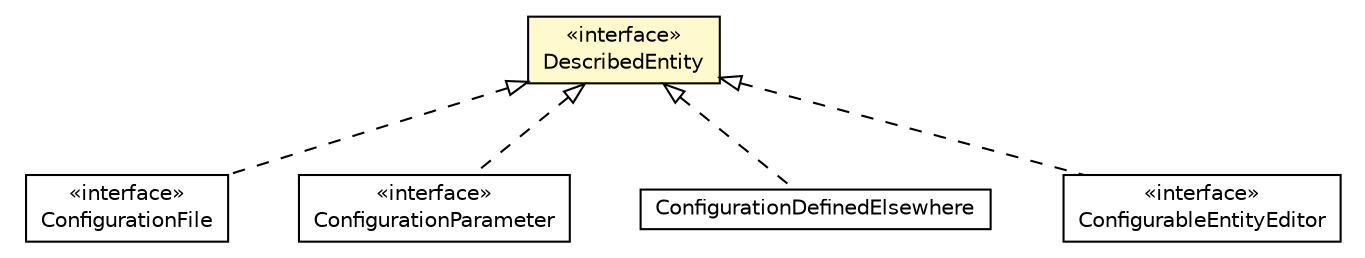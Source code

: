 #!/usr/local/bin/dot
#
# Class diagram 
# Generated by UMLGraph version R5_6-24-gf6e263 (http://www.umlgraph.org/)
#

digraph G {
	edge [fontname="Helvetica",fontsize=10,labelfontname="Helvetica",labelfontsize=10];
	node [fontname="Helvetica",fontsize=10,shape=plaintext];
	nodesep=0.25;
	ranksep=0.5;
	// org.universAAL.middleware.interfaces.configuration.configurationDefinitionTypes.ConfigurationFile
	c3324363 [label=<<table title="org.universAAL.middleware.interfaces.configuration.configurationDefinitionTypes.ConfigurationFile" border="0" cellborder="1" cellspacing="0" cellpadding="2" port="p" href="./ConfigurationFile.html">
		<tr><td><table border="0" cellspacing="0" cellpadding="1">
<tr><td align="center" balign="center"> &#171;interface&#187; </td></tr>
<tr><td align="center" balign="center"> ConfigurationFile </td></tr>
		</table></td></tr>
		</table>>, URL="./ConfigurationFile.html", fontname="Helvetica", fontcolor="black", fontsize=10.0];
	// org.universAAL.middleware.interfaces.configuration.configurationDefinitionTypes.DescribedEntity
	c3324364 [label=<<table title="org.universAAL.middleware.interfaces.configuration.configurationDefinitionTypes.DescribedEntity" border="0" cellborder="1" cellspacing="0" cellpadding="2" port="p" bgcolor="lemonChiffon" href="./DescribedEntity.html">
		<tr><td><table border="0" cellspacing="0" cellpadding="1">
<tr><td align="center" balign="center"> &#171;interface&#187; </td></tr>
<tr><td align="center" balign="center"> DescribedEntity </td></tr>
		</table></td></tr>
		</table>>, URL="./DescribedEntity.html", fontname="Helvetica", fontcolor="black", fontsize=10.0];
	// org.universAAL.middleware.interfaces.configuration.configurationDefinitionTypes.ConfigurationParameter
	c3324365 [label=<<table title="org.universAAL.middleware.interfaces.configuration.configurationDefinitionTypes.ConfigurationParameter" border="0" cellborder="1" cellspacing="0" cellpadding="2" port="p" href="./ConfigurationParameter.html">
		<tr><td><table border="0" cellspacing="0" cellpadding="1">
<tr><td align="center" balign="center"> &#171;interface&#187; </td></tr>
<tr><td align="center" balign="center"> ConfigurationParameter </td></tr>
		</table></td></tr>
		</table>>, URL="./ConfigurationParameter.html", fontname="Helvetica", fontcolor="black", fontsize=10.0];
	// org.universAAL.middleware.interfaces.configuration.configurationDefinitionTypes.ConfigurationDefinedElsewhere
	c3324368 [label=<<table title="org.universAAL.middleware.interfaces.configuration.configurationDefinitionTypes.ConfigurationDefinedElsewhere" border="0" cellborder="1" cellspacing="0" cellpadding="2" port="p" href="./ConfigurationDefinedElsewhere.html">
		<tr><td><table border="0" cellspacing="0" cellpadding="1">
<tr><td align="center" balign="center"> ConfigurationDefinedElsewhere </td></tr>
		</table></td></tr>
		</table>>, URL="./ConfigurationDefinedElsewhere.html", fontname="Helvetica", fontcolor="black", fontsize=10.0];
	// org.universAAL.middleware.interfaces.configuration.configurationEditionTypes.ConfigurableEntityEditor
	c3324371 [label=<<table title="org.universAAL.middleware.interfaces.configuration.configurationEditionTypes.ConfigurableEntityEditor" border="0" cellborder="1" cellspacing="0" cellpadding="2" port="p" href="../configurationEditionTypes/ConfigurableEntityEditor.html">
		<tr><td><table border="0" cellspacing="0" cellpadding="1">
<tr><td align="center" balign="center"> &#171;interface&#187; </td></tr>
<tr><td align="center" balign="center"> ConfigurableEntityEditor </td></tr>
		</table></td></tr>
		</table>>, URL="../configurationEditionTypes/ConfigurableEntityEditor.html", fontname="Helvetica", fontcolor="black", fontsize=10.0];
	//org.universAAL.middleware.interfaces.configuration.configurationDefinitionTypes.ConfigurationFile implements org.universAAL.middleware.interfaces.configuration.configurationDefinitionTypes.DescribedEntity
	c3324364:p -> c3324363:p [dir=back,arrowtail=empty,style=dashed];
	//org.universAAL.middleware.interfaces.configuration.configurationDefinitionTypes.ConfigurationParameter implements org.universAAL.middleware.interfaces.configuration.configurationDefinitionTypes.DescribedEntity
	c3324364:p -> c3324365:p [dir=back,arrowtail=empty,style=dashed];
	//org.universAAL.middleware.interfaces.configuration.configurationDefinitionTypes.ConfigurationDefinedElsewhere implements org.universAAL.middleware.interfaces.configuration.configurationDefinitionTypes.DescribedEntity
	c3324364:p -> c3324368:p [dir=back,arrowtail=empty,style=dashed];
	//org.universAAL.middleware.interfaces.configuration.configurationEditionTypes.ConfigurableEntityEditor implements org.universAAL.middleware.interfaces.configuration.configurationDefinitionTypes.DescribedEntity
	c3324364:p -> c3324371:p [dir=back,arrowtail=empty,style=dashed];
}

